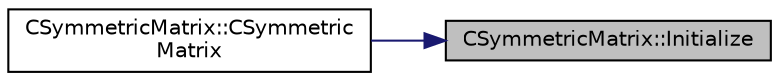 digraph "CSymmetricMatrix::Initialize"
{
 // LATEX_PDF_SIZE
  edge [fontname="Helvetica",fontsize="10",labelfontname="Helvetica",labelfontsize="10"];
  node [fontname="Helvetica",fontsize="10",shape=record];
  rankdir="RL";
  Node1 [label="CSymmetricMatrix::Initialize",height=0.2,width=0.4,color="black", fillcolor="grey75", style="filled", fontcolor="black",tooltip=" "];
  Node1 -> Node2 [dir="back",color="midnightblue",fontsize="10",style="solid",fontname="Helvetica"];
  Node2 [label="CSymmetricMatrix::CSymmetric\lMatrix",height=0.2,width=0.4,color="black", fillcolor="white", style="filled",URL="$classCSymmetricMatrix.html#aff3236a8412f66dd99becd897bb1e4b2",tooltip=" "];
}

